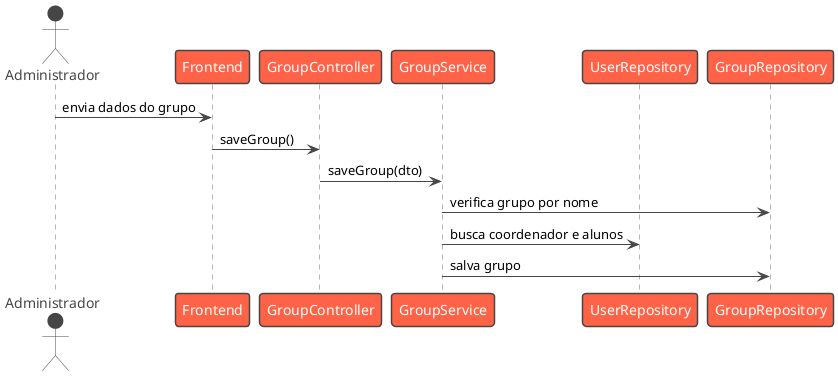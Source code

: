 @startuml
!theme vibrant
actor Administrador
participant "Frontend" as FE
participant "GroupController" as GC
participant "GroupService" as GS
participant "UserRepository" as UR
participant "GroupRepository" as GR

Administrador -> FE : envia dados do grupo
FE -> GC : saveGroup()
GC -> GS : saveGroup(dto)
GS -> GR : verifica grupo por nome
GS -> UR : busca coordenador e alunos
GS -> GR : salva grupo
@enduml
